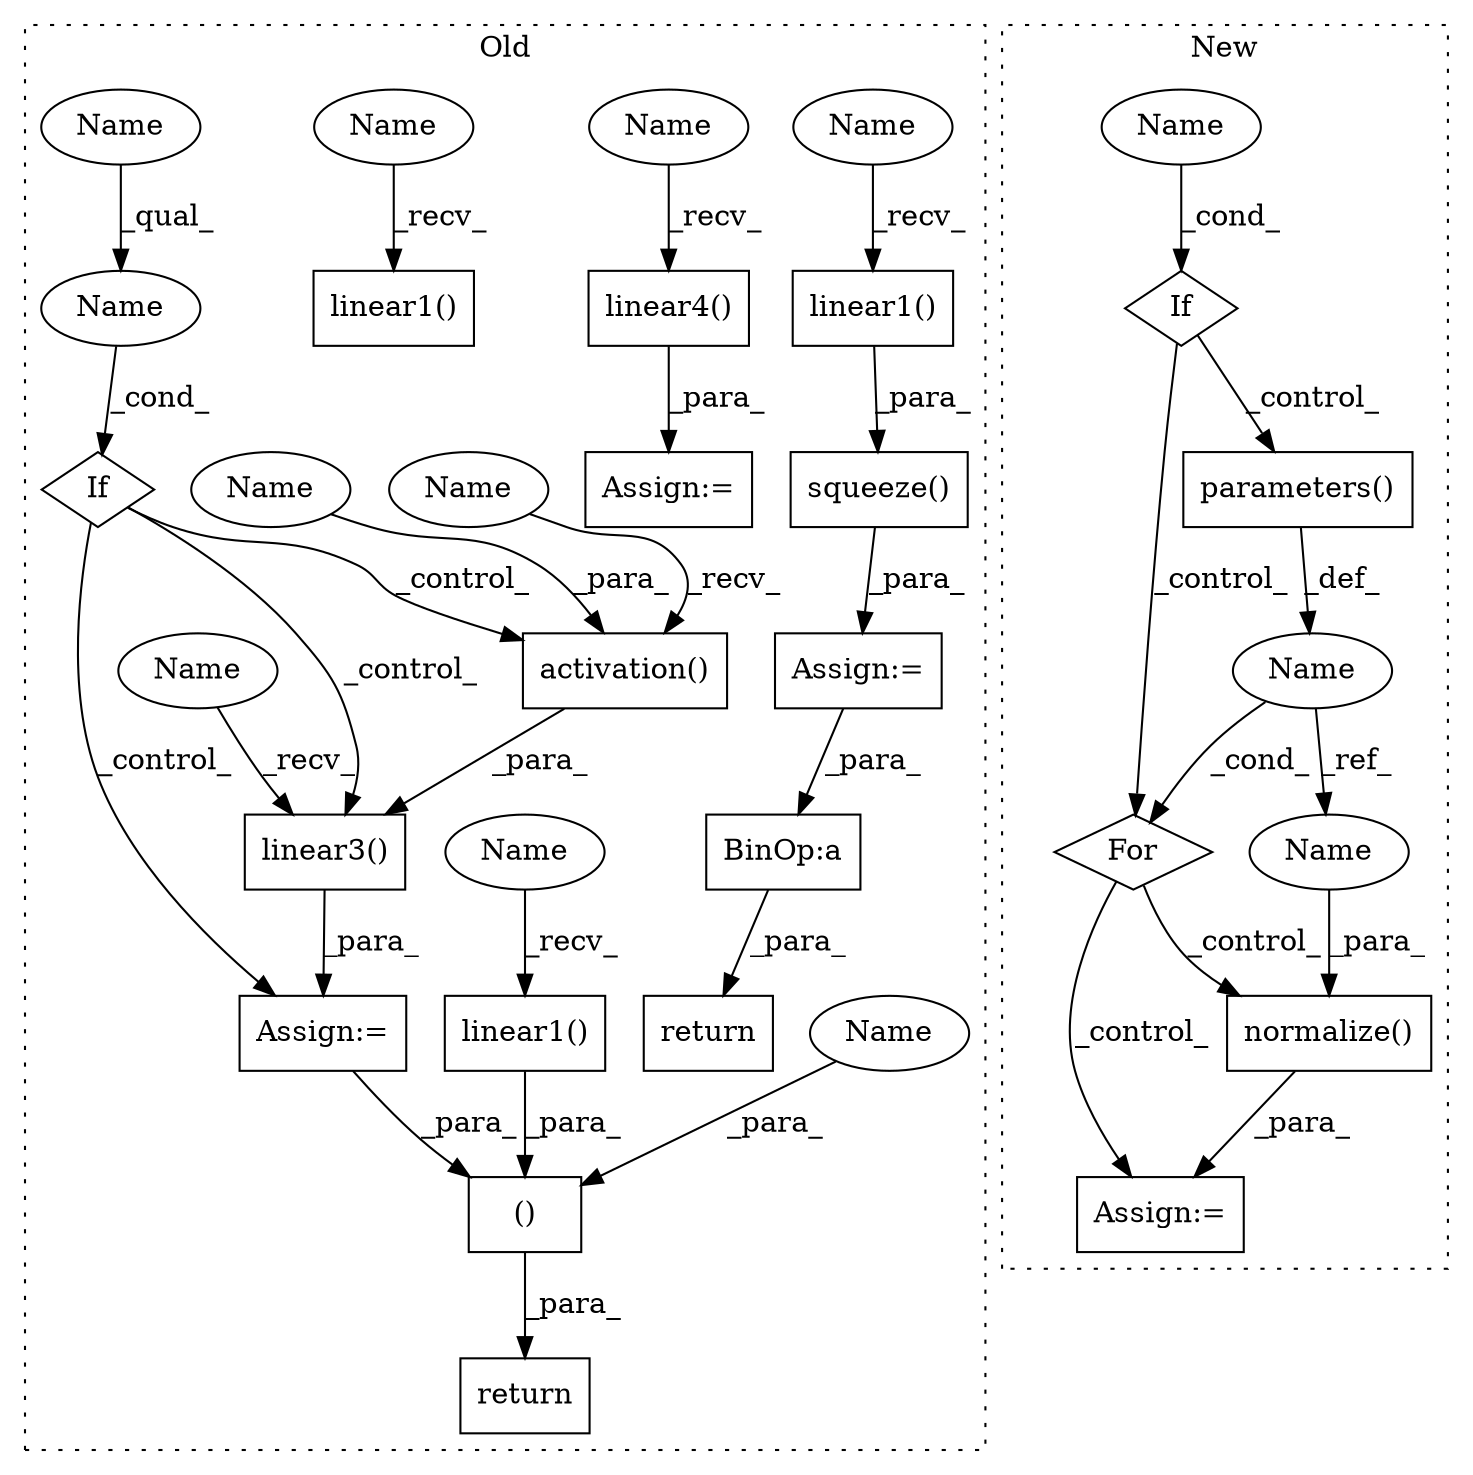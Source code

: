 digraph G {
subgraph cluster0 {
1 [label="activation()" a="75" s="18980,19005" l="16,1" shape="box"];
5 [label="Assign:=" a="68" s="18964" l="3" shape="box"];
6 [label="linear1()" a="75" s="19336,19350" l="13,1" shape="box"];
8 [label="If" a="96" s="18910" l="3" shape="diamond"];
9 [label="()" a="54" s="19205" l="26" shape="box"];
10 [label="linear1()" a="75" s="18589,18603" l="13,1" shape="box"];
11 [label="BinOp:a" a="82" s="19453" l="3" shape="box"];
12 [label="linear1()" a="75" s="18783,18797" l="13,1" shape="box"];
13 [label="linear3()" a="75" s="18967,19006" l="13,1" shape="box"];
17 [label="Name" a="87" s="18913" l="20" shape="ellipse"];
18 [label="linear4()" a="75" s="19618,19632" l="13,1" shape="box"];
19 [label="Assign:=" a="68" s="19615" l="3" shape="box"];
20 [label="Assign:=" a="68" s="19319" l="3" shape="box"];
21 [label="return" a="93" s="19442" l="7" shape="box"];
22 [label="squeeze()" a="75" s="19322,19351" l="14,1" shape="box"];
23 [label="return" a="93" s="19189" l="7" shape="box"];
24 [label="Name" a="87" s="19207" l="9" shape="ellipse"];
25 [label="Name" a="87" s="18996" l="9" shape="ellipse"];
27 [label="Name" a="87" s="19618" l="4" shape="ellipse"];
28 [label="Name" a="87" s="19336" l="4" shape="ellipse"];
29 [label="Name" a="87" s="18967" l="4" shape="ellipse"];
30 [label="Name" a="87" s="18783" l="4" shape="ellipse"];
31 [label="Name" a="87" s="18589" l="4" shape="ellipse"];
32 [label="Name" a="87" s="18913" l="4" shape="ellipse"];
33 [label="Name" a="87" s="18980" l="4" shape="ellipse"];
label = "Old";
style="dotted";
}
subgraph cluster1 {
2 [label="For" a="107" s="16106,16140" l="4,26" shape="diamond"];
3 [label="Name" a="87" s="16110" l="1" shape="ellipse"];
4 [label="Assign:=" a="68" s="16167" l="3" shape="box"];
7 [label="If" a="96" s="16059" l="3" shape="diamond"];
14 [label="parameters()" a="75" s="16115" l="25" shape="box"];
15 [label="normalize()" a="75" s="16170,16183" l="12,8" shape="box"];
16 [label="Name" a="87" s="16062" l="22" shape="ellipse"];
26 [label="Name" a="87" s="16182" l="1" shape="ellipse"];
label = "New";
style="dotted";
}
1 -> 13 [label="_para_"];
2 -> 15 [label="_control_"];
2 -> 4 [label="_control_"];
3 -> 26 [label="_ref_"];
3 -> 2 [label="_cond_"];
5 -> 9 [label="_para_"];
6 -> 22 [label="_para_"];
7 -> 14 [label="_control_"];
7 -> 2 [label="_control_"];
8 -> 13 [label="_control_"];
8 -> 1 [label="_control_"];
8 -> 5 [label="_control_"];
9 -> 23 [label="_para_"];
11 -> 21 [label="_para_"];
12 -> 9 [label="_para_"];
13 -> 5 [label="_para_"];
14 -> 3 [label="_def_"];
15 -> 4 [label="_para_"];
16 -> 7 [label="_cond_"];
17 -> 8 [label="_cond_"];
18 -> 19 [label="_para_"];
20 -> 11 [label="_para_"];
22 -> 20 [label="_para_"];
24 -> 9 [label="_para_"];
25 -> 1 [label="_para_"];
26 -> 15 [label="_para_"];
27 -> 18 [label="_recv_"];
28 -> 6 [label="_recv_"];
29 -> 13 [label="_recv_"];
30 -> 12 [label="_recv_"];
31 -> 10 [label="_recv_"];
32 -> 17 [label="_qual_"];
33 -> 1 [label="_recv_"];
}